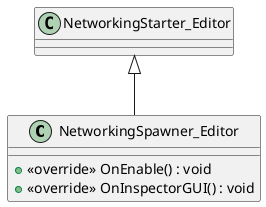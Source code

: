 @startuml
class NetworkingSpawner_Editor {
    + <<override>> OnEnable() : void
    + <<override>> OnInspectorGUI() : void
}
NetworkingStarter_Editor <|-- NetworkingSpawner_Editor
@enduml
